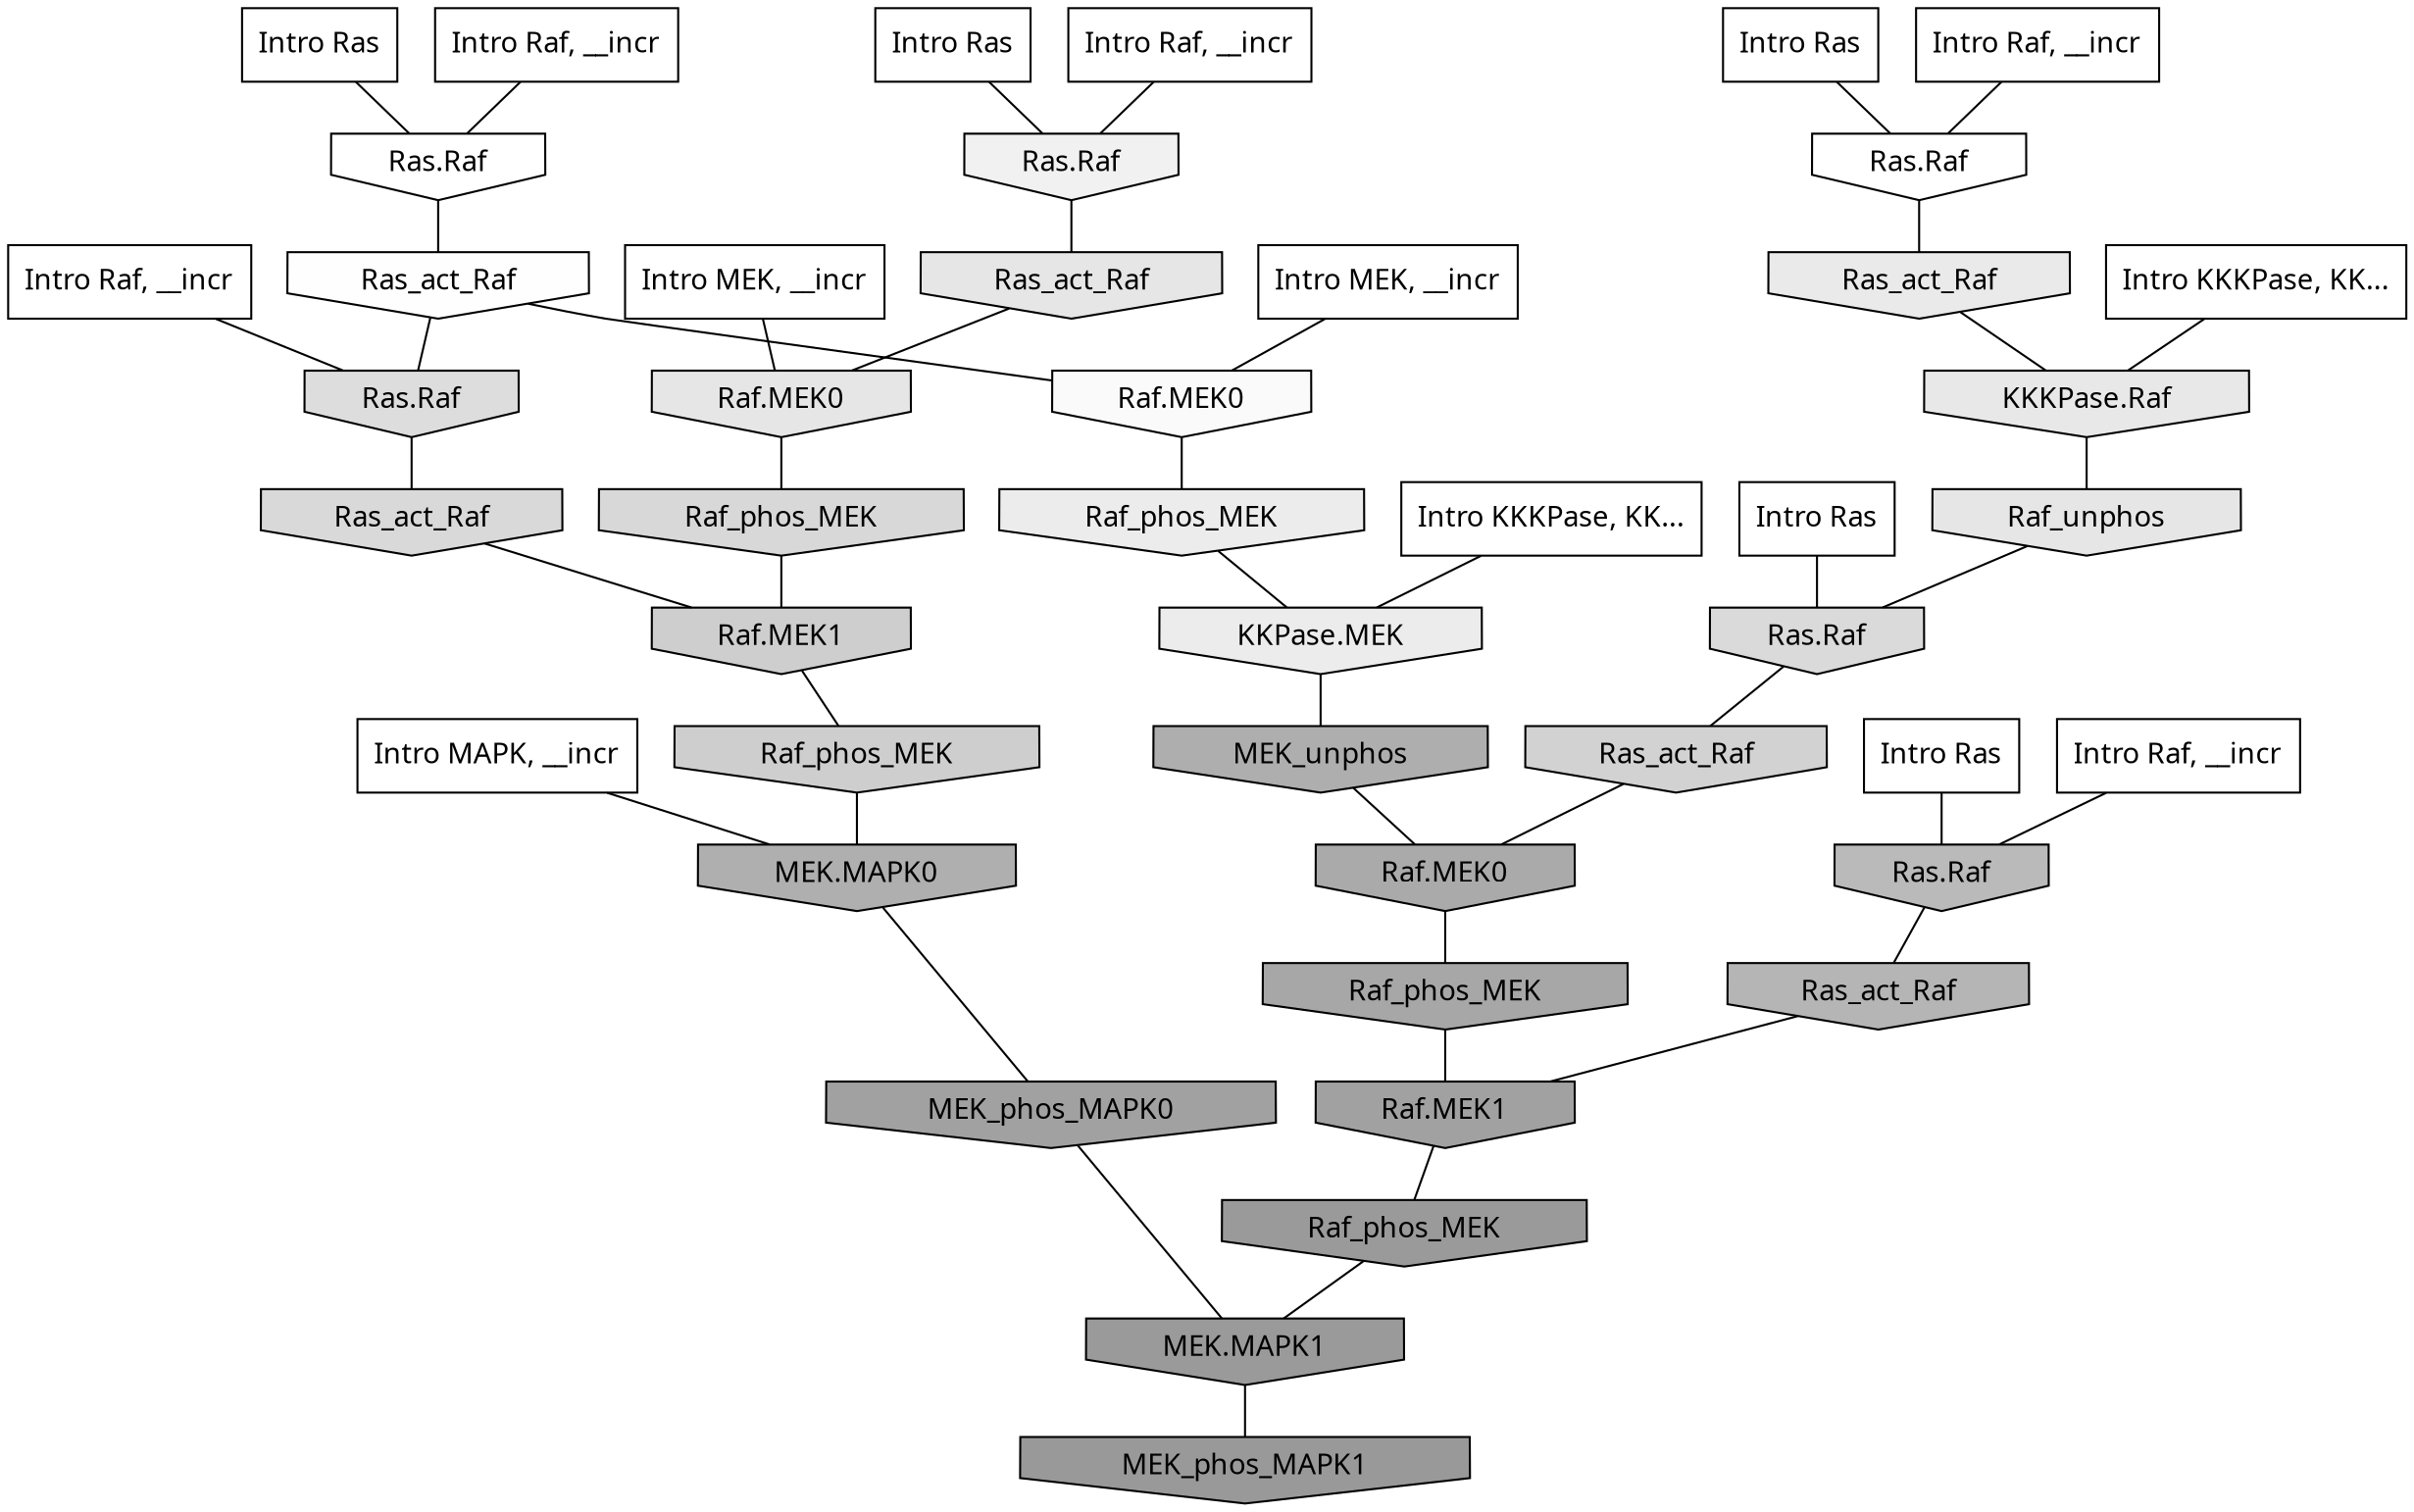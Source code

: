 digraph G{
  rankdir="TB";
  ranksep=0.30;
  node [fontname="CMU Serif"];
  edge [fontname="CMU Serif"];
  
  13 [label="Intro Ras", shape=rectangle, style=filled, fillcolor="0.000 0.000 1.000"]
  
  44 [label="Intro Ras", shape=rectangle, style=filled, fillcolor="0.000 0.000 1.000"]
  
  56 [label="Intro Ras", shape=rectangle, style=filled, fillcolor="0.000 0.000 1.000"]
  
  75 [label="Intro Ras", shape=rectangle, style=filled, fillcolor="0.000 0.000 1.000"]
  
  98 [label="Intro Ras", shape=rectangle, style=filled, fillcolor="0.000 0.000 1.000"]
  
  158 [label="Intro Raf, __incr", shape=rectangle, style=filled, fillcolor="0.000 0.000 1.000"]
  
  392 [label="Intro Raf, __incr", shape=rectangle, style=filled, fillcolor="0.000 0.000 1.000"]
  
  414 [label="Intro Raf, __incr", shape=rectangle, style=filled, fillcolor="0.000 0.000 1.000"]
  
  609 [label="Intro Raf, __incr", shape=rectangle, style=filled, fillcolor="0.000 0.000 1.000"]
  
  1045 [label="Intro Raf, __incr", shape=rectangle, style=filled, fillcolor="0.000 0.000 1.000"]
  
  1422 [label="Intro MEK, __incr", shape=rectangle, style=filled, fillcolor="0.000 0.000 1.000"]
  
  1944 [label="Intro MEK, __incr", shape=rectangle, style=filled, fillcolor="0.000 0.000 1.000"]
  
  2809 [label="Intro MAPK, __incr", shape=rectangle, style=filled, fillcolor="0.000 0.000 1.000"]
  
  3157 [label="Intro KKKPase, KK...", shape=rectangle, style=filled, fillcolor="0.000 0.000 1.000"]
  
  3190 [label="Intro KKKPase, KK...", shape=rectangle, style=filled, fillcolor="0.000 0.000 1.000"]
  
  3204 [label="Ras.Raf", shape=invhouse, style=filled, fillcolor="0.000 0.000 1.000"]
  
  3293 [label="Ras.Raf", shape=invhouse, style=filled, fillcolor="0.000 0.000 1.000"]
  
  3344 [label="Ras_act_Raf", shape=invhouse, style=filled, fillcolor="0.000 0.000 0.994"]
  
  3446 [label="Raf.MEK0", shape=invhouse, style=filled, fillcolor="0.000 0.000 0.977"]
  
  3752 [label="Ras.Raf", shape=invhouse, style=filled, fillcolor="0.000 0.000 0.942"]
  
  4036 [label="Raf_phos_MEK", shape=invhouse, style=filled, fillcolor="0.000 0.000 0.923"]
  
  4039 [label="KKPase.MEK", shape=invhouse, style=filled, fillcolor="0.000 0.000 0.922"]
  
  4109 [label="Ras_act_Raf", shape=invhouse, style=filled, fillcolor="0.000 0.000 0.917"]
  
  4245 [label="KKKPase.Raf", shape=invhouse, style=filled, fillcolor="0.000 0.000 0.907"]
  
  4309 [label="Raf_unphos", shape=invhouse, style=filled, fillcolor="0.000 0.000 0.901"]
  
  4331 [label="Ras_act_Raf", shape=invhouse, style=filled, fillcolor="0.000 0.000 0.900"]
  
  4333 [label="Raf.MEK0", shape=invhouse, style=filled, fillcolor="0.000 0.000 0.900"]
  
  4883 [label="Ras.Raf", shape=invhouse, style=filled, fillcolor="0.000 0.000 0.865"]
  
  5064 [label="Ras.Raf", shape=invhouse, style=filled, fillcolor="0.000 0.000 0.853"]
  
  5152 [label="Ras_act_Raf", shape=invhouse, style=filled, fillcolor="0.000 0.000 0.848"]
  
  5163 [label="Raf_phos_MEK", shape=invhouse, style=filled, fillcolor="0.000 0.000 0.847"]
  
  5557 [label="Ras_act_Raf", shape=invhouse, style=filled, fillcolor="0.000 0.000 0.824"]
  
  5885 [label="Raf.MEK1", shape=invhouse, style=filled, fillcolor="0.000 0.000 0.808"]
  
  5936 [label="Raf_phos_MEK", shape=invhouse, style=filled, fillcolor="0.000 0.000 0.805"]
  
  7997 [label="Ras.Raf", shape=invhouse, style=filled, fillcolor="0.000 0.000 0.727"]
  
  8590 [label="Ras_act_Raf", shape=invhouse, style=filled, fillcolor="0.000 0.000 0.709"]
  
  9543 [label="MEK.MAPK0", shape=invhouse, style=filled, fillcolor="0.000 0.000 0.684"]
  
  9602 [label="MEK_unphos", shape=invhouse, style=filled, fillcolor="0.000 0.000 0.683"]
  
  10368 [label="Raf.MEK0", shape=invhouse, style=filled, fillcolor="0.000 0.000 0.666"]
  
  10955 [label="Raf_phos_MEK", shape=invhouse, style=filled, fillcolor="0.000 0.000 0.653"]
  
  12099 [label="Raf.MEK1", shape=invhouse, style=filled, fillcolor="0.000 0.000 0.632"]
  
  12321 [label="MEK_phos_MAPK0", shape=invhouse, style=filled, fillcolor="0.000 0.000 0.629"]
  
  13889 [label="Raf_phos_MEK", shape=invhouse, style=filled, fillcolor="0.000 0.000 0.603"]
  
  13899 [label="MEK.MAPK1", shape=invhouse, style=filled, fillcolor="0.000 0.000 0.603"]
  
  14164 [label="MEK_phos_MAPK1", shape=invhouse, style=filled, fillcolor="0.000 0.000 0.600"]
  
  
  13899 -> 14164 [dir=none, color="0.000 0.000 0.000"] 
  13889 -> 13899 [dir=none, color="0.000 0.000 0.000"] 
  12321 -> 13899 [dir=none, color="0.000 0.000 0.000"] 
  12099 -> 13889 [dir=none, color="0.000 0.000 0.000"] 
  10955 -> 12099 [dir=none, color="0.000 0.000 0.000"] 
  10368 -> 10955 [dir=none, color="0.000 0.000 0.000"] 
  9602 -> 10368 [dir=none, color="0.000 0.000 0.000"] 
  9543 -> 12321 [dir=none, color="0.000 0.000 0.000"] 
  8590 -> 12099 [dir=none, color="0.000 0.000 0.000"] 
  7997 -> 8590 [dir=none, color="0.000 0.000 0.000"] 
  5936 -> 9543 [dir=none, color="0.000 0.000 0.000"] 
  5885 -> 5936 [dir=none, color="0.000 0.000 0.000"] 
  5557 -> 10368 [dir=none, color="0.000 0.000 0.000"] 
  5163 -> 5885 [dir=none, color="0.000 0.000 0.000"] 
  5152 -> 5885 [dir=none, color="0.000 0.000 0.000"] 
  5064 -> 5557 [dir=none, color="0.000 0.000 0.000"] 
  4883 -> 5152 [dir=none, color="0.000 0.000 0.000"] 
  4333 -> 5163 [dir=none, color="0.000 0.000 0.000"] 
  4331 -> 4333 [dir=none, color="0.000 0.000 0.000"] 
  4309 -> 5064 [dir=none, color="0.000 0.000 0.000"] 
  4245 -> 4309 [dir=none, color="0.000 0.000 0.000"] 
  4109 -> 4245 [dir=none, color="0.000 0.000 0.000"] 
  4039 -> 9602 [dir=none, color="0.000 0.000 0.000"] 
  4036 -> 4039 [dir=none, color="0.000 0.000 0.000"] 
  3752 -> 4331 [dir=none, color="0.000 0.000 0.000"] 
  3446 -> 4036 [dir=none, color="0.000 0.000 0.000"] 
  3344 -> 3446 [dir=none, color="0.000 0.000 0.000"] 
  3344 -> 4883 [dir=none, color="0.000 0.000 0.000"] 
  3293 -> 3344 [dir=none, color="0.000 0.000 0.000"] 
  3204 -> 4109 [dir=none, color="0.000 0.000 0.000"] 
  3190 -> 4245 [dir=none, color="0.000 0.000 0.000"] 
  3157 -> 4039 [dir=none, color="0.000 0.000 0.000"] 
  2809 -> 9543 [dir=none, color="0.000 0.000 0.000"] 
  1944 -> 4333 [dir=none, color="0.000 0.000 0.000"] 
  1422 -> 3446 [dir=none, color="0.000 0.000 0.000"] 
  1045 -> 7997 [dir=none, color="0.000 0.000 0.000"] 
  609 -> 3293 [dir=none, color="0.000 0.000 0.000"] 
  414 -> 3752 [dir=none, color="0.000 0.000 0.000"] 
  392 -> 4883 [dir=none, color="0.000 0.000 0.000"] 
  158 -> 3204 [dir=none, color="0.000 0.000 0.000"] 
  98 -> 3293 [dir=none, color="0.000 0.000 0.000"] 
  75 -> 3204 [dir=none, color="0.000 0.000 0.000"] 
  56 -> 7997 [dir=none, color="0.000 0.000 0.000"] 
  44 -> 3752 [dir=none, color="0.000 0.000 0.000"] 
  13 -> 5064 [dir=none, color="0.000 0.000 0.000"] 
  
  }

